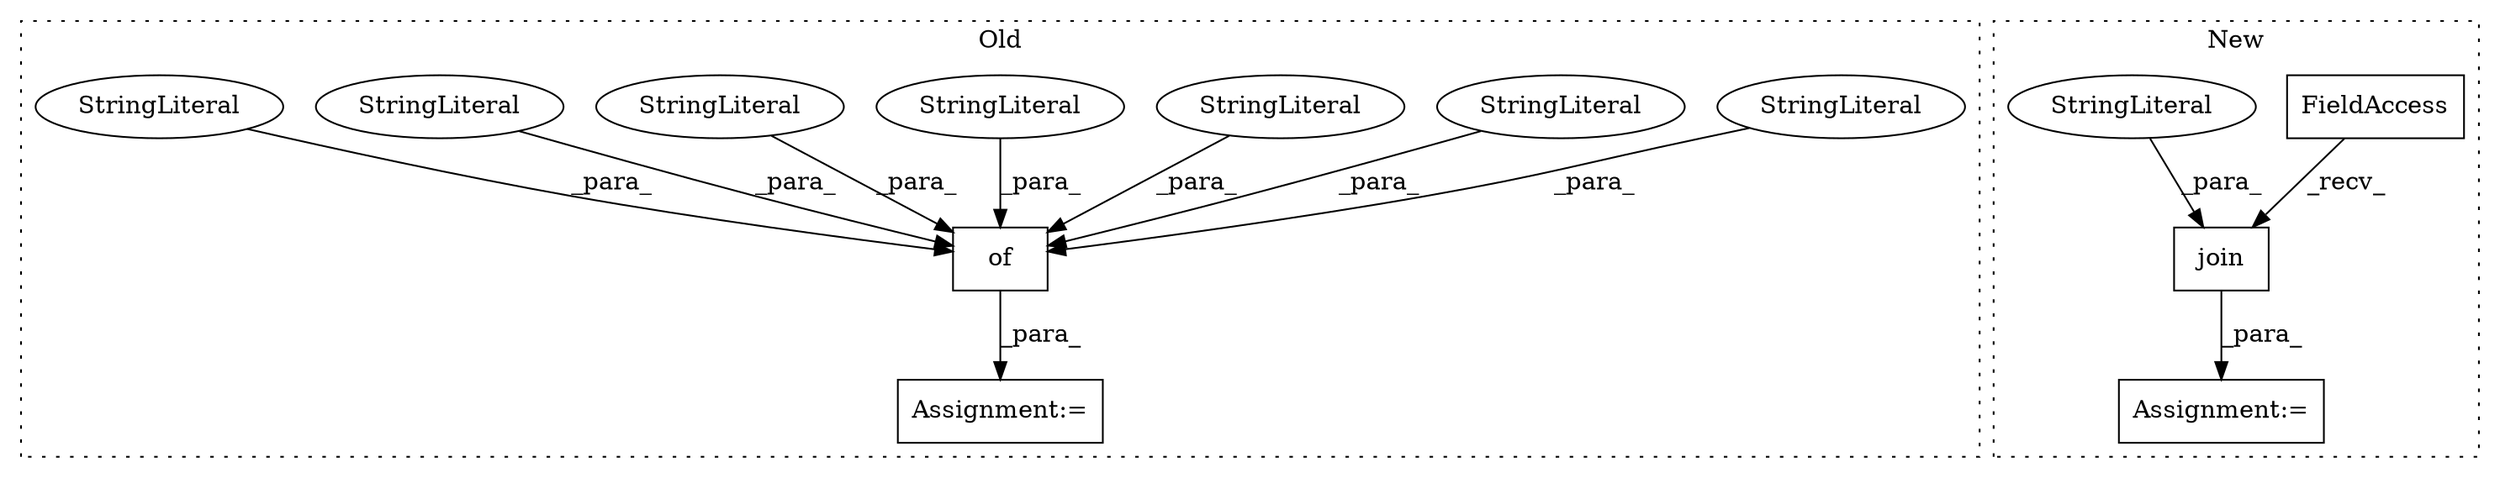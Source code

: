 digraph G {
subgraph cluster0 {
1 [label="of" a="32" s="1389,1477" l="3,1" shape="box"];
3 [label="StringLiteral" a="45" s="1392" l="12" shape="ellipse"];
4 [label="StringLiteral" a="45" s="1418" l="6" shape="ellipse"];
8 [label="Assignment:=" a="7" s="1384" l="1" shape="box"];
9 [label="StringLiteral" a="45" s="1470" l="7" shape="ellipse"];
10 [label="StringLiteral" a="45" s="1405" l="12" shape="ellipse"];
11 [label="StringLiteral" a="45" s="1437" l="10" shape="ellipse"];
12 [label="StringLiteral" a="45" s="1425" l="11" shape="ellipse"];
13 [label="StringLiteral" a="45" s="1459" l="10" shape="ellipse"];
label = "Old";
style="dotted";
}
subgraph cluster1 {
2 [label="join" a="32" s="1784,1844" l="5,1" shape="box"];
5 [label="Assignment:=" a="7" s="1759" l="1" shape="box"];
6 [label="FieldAccess" a="22" s="1776" l="2" shape="box"];
7 [label="StringLiteral" a="45" s="1810" l="9" shape="ellipse"];
label = "New";
style="dotted";
}
1 -> 8 [label="_para_"];
2 -> 5 [label="_para_"];
3 -> 1 [label="_para_"];
4 -> 1 [label="_para_"];
6 -> 2 [label="_recv_"];
7 -> 2 [label="_para_"];
9 -> 1 [label="_para_"];
10 -> 1 [label="_para_"];
11 -> 1 [label="_para_"];
12 -> 1 [label="_para_"];
13 -> 1 [label="_para_"];
}